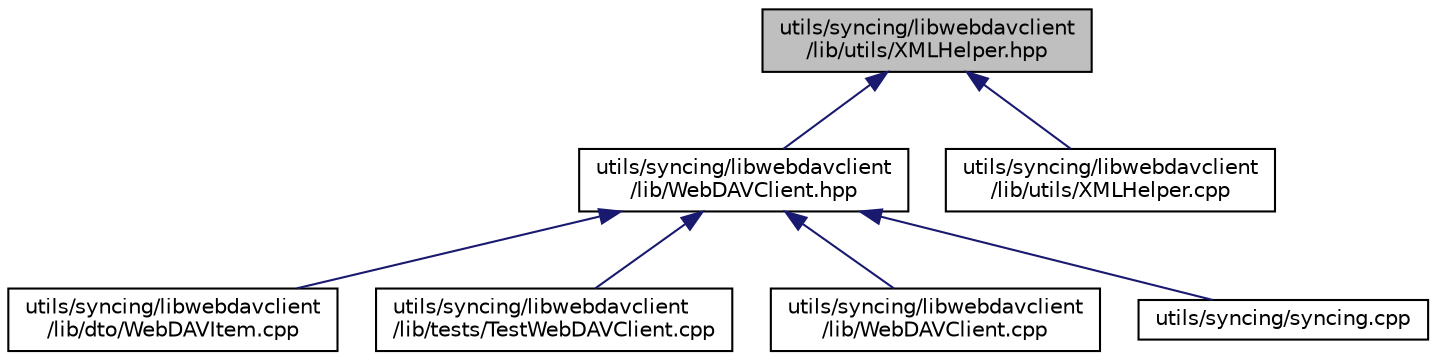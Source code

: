 digraph "utils/syncing/libwebdavclient/lib/utils/XMLHelper.hpp"
{
 // INTERACTIVE_SVG=YES
 // LATEX_PDF_SIZE
  edge [fontname="Helvetica",fontsize="10",labelfontname="Helvetica",labelfontsize="10"];
  node [fontname="Helvetica",fontsize="10",shape=record];
  Node7 [label="utils/syncing/libwebdavclient\l/lib/utils/XMLHelper.hpp",height=0.2,width=0.4,color="black", fillcolor="grey75", style="filled", fontcolor="black",tooltip=" "];
  Node7 -> Node8 [dir="back",color="midnightblue",fontsize="10",style="solid",fontname="Helvetica"];
  Node8 [label="utils/syncing/libwebdavclient\l/lib/WebDAVClient.hpp",height=0.2,width=0.4,color="black", fillcolor="white", style="filled",URL="$_web_d_a_v_client_8hpp.html",tooltip=" "];
  Node8 -> Node9 [dir="back",color="midnightblue",fontsize="10",style="solid",fontname="Helvetica"];
  Node9 [label="utils/syncing/libwebdavclient\l/lib/dto/WebDAVItem.cpp",height=0.2,width=0.4,color="black", fillcolor="white", style="filled",URL="$_web_d_a_v_item_8cpp.html",tooltip=" "];
  Node8 -> Node10 [dir="back",color="midnightblue",fontsize="10",style="solid",fontname="Helvetica"];
  Node10 [label="utils/syncing/libwebdavclient\l/lib/tests/TestWebDAVClient.cpp",height=0.2,width=0.4,color="black", fillcolor="white", style="filled",URL="$_test_web_d_a_v_client_8cpp.html",tooltip=" "];
  Node8 -> Node11 [dir="back",color="midnightblue",fontsize="10",style="solid",fontname="Helvetica"];
  Node11 [label="utils/syncing/libwebdavclient\l/lib/WebDAVClient.cpp",height=0.2,width=0.4,color="black", fillcolor="white", style="filled",URL="$_web_d_a_v_client_8cpp.html",tooltip=" "];
  Node8 -> Node12 [dir="back",color="midnightblue",fontsize="10",style="solid",fontname="Helvetica"];
  Node12 [label="utils/syncing/syncing.cpp",height=0.2,width=0.4,color="black", fillcolor="white", style="filled",URL="$syncing_8cpp.html",tooltip=" "];
  Node7 -> Node13 [dir="back",color="midnightblue",fontsize="10",style="solid",fontname="Helvetica"];
  Node13 [label="utils/syncing/libwebdavclient\l/lib/utils/XMLHelper.cpp",height=0.2,width=0.4,color="black", fillcolor="white", style="filled",URL="$_x_m_l_helper_8cpp.html",tooltip=" "];
}
